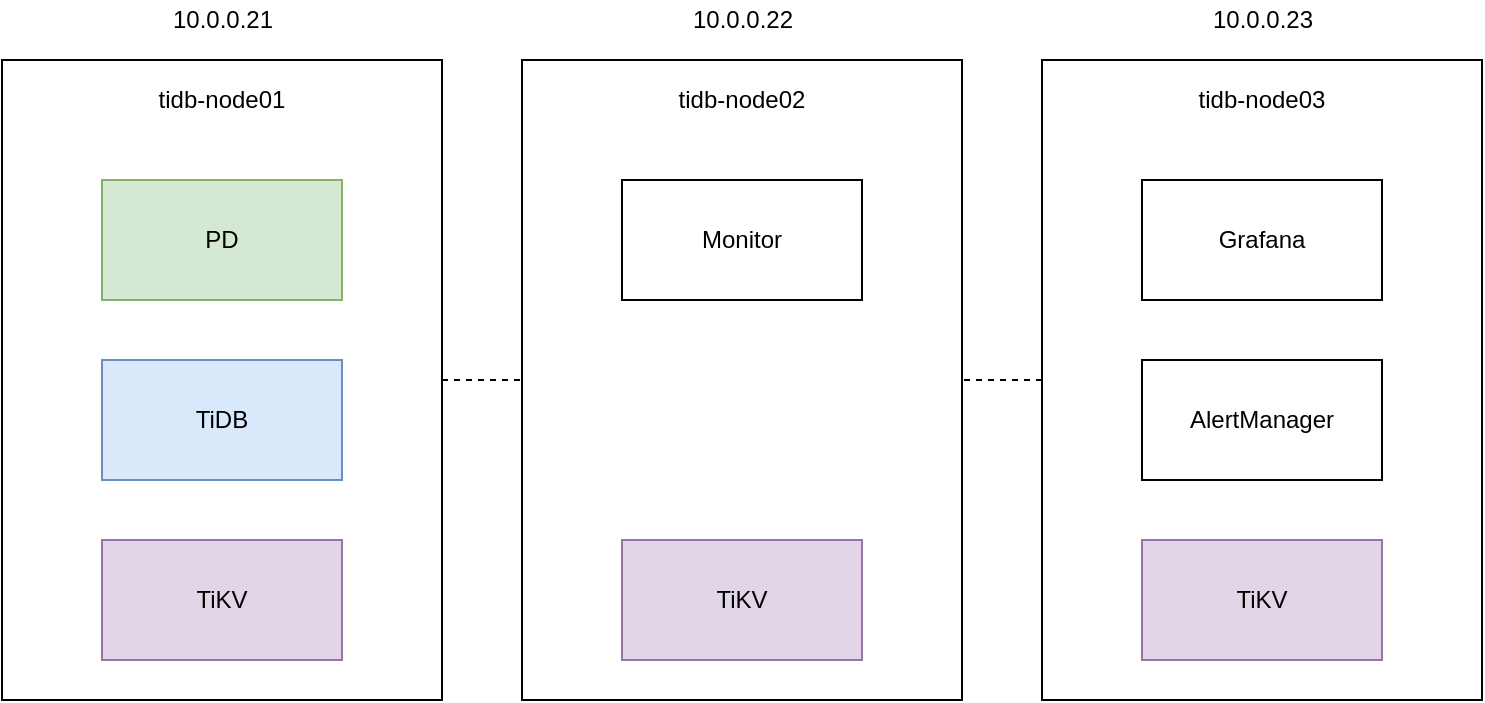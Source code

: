 <mxfile version="12.2.4" pages="1"><diagram id="VBoN-Le5cYryaTt6dHu-" name="Topology"><mxGraphModel dx="816" dy="493" grid="1" gridSize="10" guides="1" tooltips="1" connect="1" arrows="1" fold="1" page="1" pageScale="1" pageWidth="827" pageHeight="1169" math="0" shadow="0"><root><mxCell id="0"/><mxCell id="1" parent="0"/><mxCell id="19" style="edgeStyle=orthogonalEdgeStyle;rounded=0;orthogonalLoop=1;jettySize=auto;html=1;entryX=0;entryY=0.5;entryDx=0;entryDy=0;startArrow=none;startFill=0;endArrow=none;endFill=0;dashed=1;" parent="1" source="6" target="9" edge="1"><mxGeometry relative="1" as="geometry"/></mxCell><mxCell id="6" value="" style="rounded=0;whiteSpace=wrap;html=1;" parent="1" vertex="1"><mxGeometry x="43" y="70" width="220" height="320" as="geometry"/></mxCell><mxCell id="2" value="TiDB" style="rounded=0;whiteSpace=wrap;html=1;fillColor=#dae8fc;strokeColor=#6c8ebf;" parent="1" vertex="1"><mxGeometry x="93" y="220" width="120" height="60" as="geometry"/></mxCell><mxCell id="5" value="tidb-node01" style="text;html=1;strokeColor=none;fillColor=none;align=center;verticalAlign=middle;whiteSpace=wrap;rounded=0;" parent="1" vertex="1"><mxGeometry x="103" y="80" width="100" height="20" as="geometry"/></mxCell><mxCell id="7" value="PD" style="rounded=0;whiteSpace=wrap;html=1;fillColor=#d5e8d4;strokeColor=#82b366;" parent="1" vertex="1"><mxGeometry x="93" y="130" width="120" height="60" as="geometry"/></mxCell><mxCell id="8" value="TiKV" style="rounded=0;whiteSpace=wrap;html=1;fillColor=#e1d5e7;strokeColor=#9673a6;" parent="1" vertex="1"><mxGeometry x="93" y="310" width="120" height="60" as="geometry"/></mxCell><mxCell id="9" value="" style="rounded=0;whiteSpace=wrap;html=1;" parent="1" vertex="1"><mxGeometry x="303" y="70" width="220" height="320" as="geometry"/></mxCell><mxCell id="11" value="tidb-node02" style="text;html=1;strokeColor=none;fillColor=none;align=center;verticalAlign=middle;whiteSpace=wrap;rounded=0;" parent="1" vertex="1"><mxGeometry x="363" y="80" width="100" height="20" as="geometry"/></mxCell><mxCell id="12" value="Monitor" style="rounded=0;whiteSpace=wrap;html=1;" parent="1" vertex="1"><mxGeometry x="353" y="130" width="120" height="60" as="geometry"/></mxCell><mxCell id="13" value="TiKV" style="rounded=0;whiteSpace=wrap;html=1;fillColor=#e1d5e7;strokeColor=#9673a6;" parent="1" vertex="1"><mxGeometry x="353" y="310" width="120" height="60" as="geometry"/></mxCell><mxCell id="20" style="edgeStyle=orthogonalEdgeStyle;rounded=0;orthogonalLoop=1;jettySize=auto;html=1;entryX=1;entryY=0.5;entryDx=0;entryDy=0;startArrow=none;startFill=0;endArrow=none;endFill=0;dashed=1;" parent="1" source="14" target="9" edge="1"><mxGeometry relative="1" as="geometry"/></mxCell><mxCell id="14" value="" style="rounded=0;whiteSpace=wrap;html=1;" parent="1" vertex="1"><mxGeometry x="563" y="70" width="220" height="320" as="geometry"/></mxCell><mxCell id="15" value="AlertManager" style="rounded=0;whiteSpace=wrap;html=1;" parent="1" vertex="1"><mxGeometry x="613" y="220" width="120" height="60" as="geometry"/></mxCell><mxCell id="16" value="tidb-node03" style="text;html=1;strokeColor=none;fillColor=none;align=center;verticalAlign=middle;whiteSpace=wrap;rounded=0;" parent="1" vertex="1"><mxGeometry x="623" y="80" width="100" height="20" as="geometry"/></mxCell><mxCell id="17" value="Grafana" style="rounded=0;whiteSpace=wrap;html=1;" parent="1" vertex="1"><mxGeometry x="613" y="130" width="120" height="60" as="geometry"/></mxCell><mxCell id="18" value="TiKV" style="rounded=0;whiteSpace=wrap;html=1;fillColor=#e1d5e7;strokeColor=#9673a6;" parent="1" vertex="1"><mxGeometry x="613" y="310" width="120" height="60" as="geometry"/></mxCell><mxCell id="21" value="10.0.0.21" style="text;html=1;strokeColor=none;fillColor=none;align=center;verticalAlign=middle;whiteSpace=wrap;rounded=0;" parent="1" vertex="1"><mxGeometry x="121.5" y="40" width="63" height="20" as="geometry"/></mxCell><mxCell id="22" value="10.0.0.22" style="text;html=1;strokeColor=none;fillColor=none;align=center;verticalAlign=middle;whiteSpace=wrap;rounded=0;" parent="1" vertex="1"><mxGeometry x="382" y="40" width="63" height="20" as="geometry"/></mxCell><mxCell id="23" value="10.0.0.23" style="text;html=1;strokeColor=none;fillColor=none;align=center;verticalAlign=middle;whiteSpace=wrap;rounded=0;" parent="1" vertex="1"><mxGeometry x="641.5" y="40" width="63" height="20" as="geometry"/></mxCell></root></mxGraphModel></diagram></mxfile>